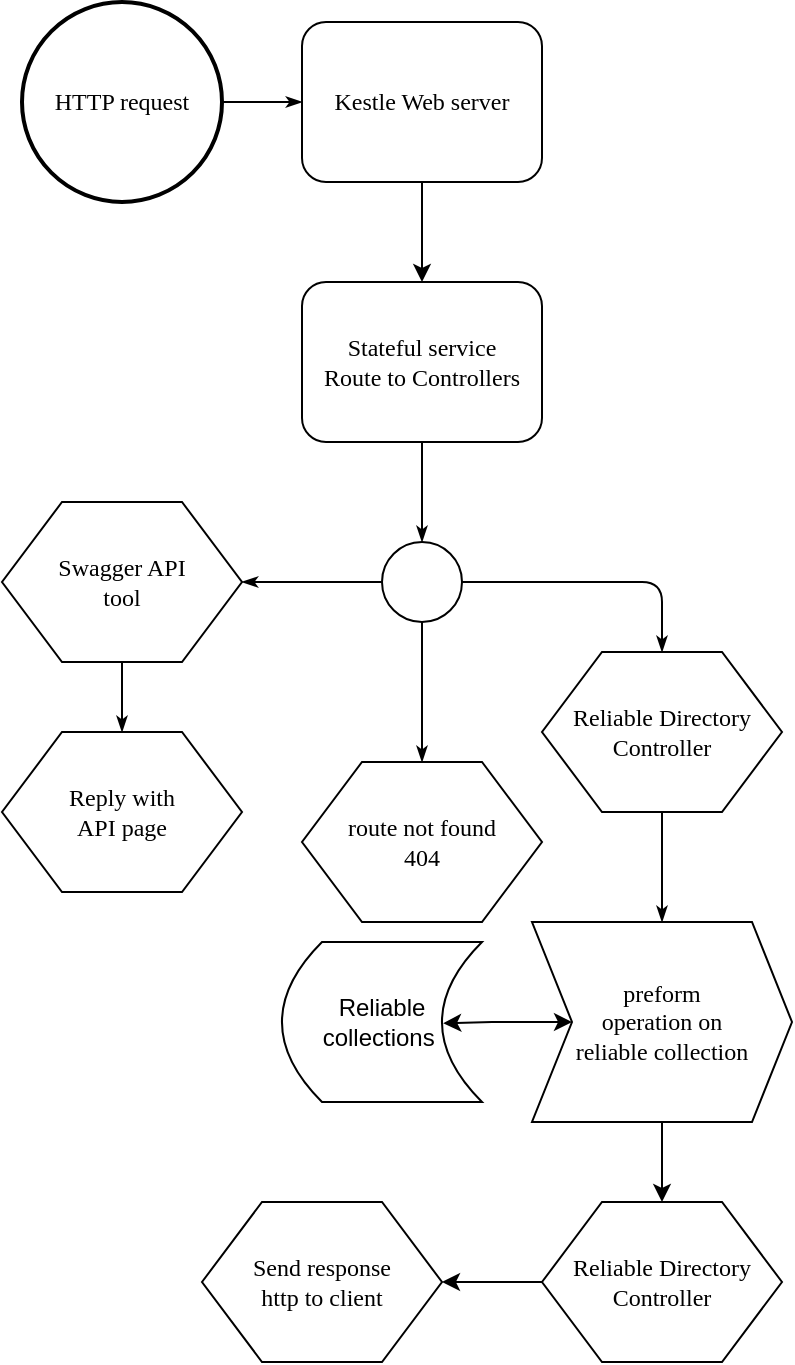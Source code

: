 <mxfile version="15.2.7" type="device"><diagram name="Page-1" id="8ce9d11a-91a2-4d17-14d8-a56ed91bf033"><mxGraphModel dx="1673" dy="887" grid="1" gridSize="10" guides="1" tooltips="1" connect="1" arrows="1" fold="1" page="1" pageScale="1" pageWidth="1100" pageHeight="850" background="none" math="0" shadow="0"><root><mxCell id="0"/><mxCell id="1" parent="0"/><mxCell id="17ea667e15c223fc-28" style="edgeStyle=orthogonalEdgeStyle;rounded=1;html=1;labelBackgroundColor=none;startArrow=none;startFill=0;startSize=5;endArrow=classicThin;endFill=1;endSize=5;jettySize=auto;orthogonalLoop=1;strokeWidth=1;fontFamily=Verdana;fontSize=8;exitX=1;exitY=0.5;exitDx=0;exitDy=0;exitPerimeter=0;" parent="1" source="b3JOJWocQ4jZE90C0LzX-9" target="17ea667e15c223fc-2" edge="1"><mxGeometry relative="1" as="geometry"><mxPoint x="130" y="100" as="sourcePoint"/></mxGeometry></mxCell><mxCell id="17ea667e15c223fc-29" style="edgeStyle=orthogonalEdgeStyle;rounded=1;html=1;labelBackgroundColor=none;startArrow=none;startFill=0;startSize=5;endArrow=classicThin;endFill=1;endSize=5;jettySize=auto;orthogonalLoop=1;strokeWidth=1;fontFamily=Verdana;fontSize=8;exitX=0.5;exitY=1;exitDx=0;exitDy=0;" parent="1" source="b3JOJWocQ4jZE90C0LzX-1" target="17ea667e15c223fc-3" edge="1"><mxGeometry relative="1" as="geometry"/></mxCell><mxCell id="b3JOJWocQ4jZE90C0LzX-2" style="edgeStyle=orthogonalEdgeStyle;rounded=0;orthogonalLoop=1;jettySize=auto;html=1;" edge="1" parent="1" source="17ea667e15c223fc-2" target="b3JOJWocQ4jZE90C0LzX-1"><mxGeometry relative="1" as="geometry"/></mxCell><mxCell id="17ea667e15c223fc-2" value="Kestle Web server" style="rounded=1;whiteSpace=wrap;html=1;shadow=0;labelBackgroundColor=none;strokeWidth=1;fontFamily=Verdana;fontSize=12;align=center;" parent="1" vertex="1"><mxGeometry x="160" y="30" width="120" height="80" as="geometry"/></mxCell><mxCell id="17ea667e15c223fc-30" style="edgeStyle=orthogonalEdgeStyle;rounded=1;html=1;labelBackgroundColor=none;startArrow=none;startFill=0;startSize=5;endArrow=classicThin;endFill=1;endSize=5;jettySize=auto;orthogonalLoop=1;strokeWidth=1;fontFamily=Verdana;fontSize=8" parent="1" source="17ea667e15c223fc-3" target="17ea667e15c223fc-5" edge="1"><mxGeometry relative="1" as="geometry"/></mxCell><mxCell id="17ea667e15c223fc-31" style="edgeStyle=orthogonalEdgeStyle;rounded=1;html=1;labelBackgroundColor=none;startArrow=none;startFill=0;startSize=5;endArrow=classicThin;endFill=1;endSize=5;jettySize=auto;orthogonalLoop=1;strokeWidth=1;fontFamily=Verdana;fontSize=8" parent="1" source="17ea667e15c223fc-3" target="17ea667e15c223fc-4" edge="1"><mxGeometry relative="1" as="geometry"/></mxCell><mxCell id="17ea667e15c223fc-60" style="edgeStyle=orthogonalEdgeStyle;rounded=1;html=1;labelBackgroundColor=none;startArrow=none;startFill=0;startSize=5;endArrow=classicThin;endFill=1;endSize=5;jettySize=auto;orthogonalLoop=1;strokeWidth=1;fontFamily=Verdana;fontSize=12;entryX=0.5;entryY=0;entryDx=0;entryDy=0;" parent="1" source="17ea667e15c223fc-3" target="17ea667e15c223fc-11" edge="1"><mxGeometry relative="1" as="geometry"><mxPoint x="230" y="550" as="targetPoint"/></mxGeometry></mxCell><mxCell id="17ea667e15c223fc-3" value="" style="ellipse;whiteSpace=wrap;html=1;rounded=1;shadow=0;labelBackgroundColor=none;strokeWidth=1;fontFamily=Verdana;fontSize=12;align=center;" parent="1" vertex="1"><mxGeometry x="200" y="290" width="40" height="40" as="geometry"/></mxCell><mxCell id="17ea667e15c223fc-39" style="edgeStyle=orthogonalEdgeStyle;rounded=1;html=1;labelBackgroundColor=none;startArrow=none;startFill=0;startSize=5;endArrow=classicThin;endFill=1;endSize=5;jettySize=auto;orthogonalLoop=1;strokeWidth=1;fontFamily=Verdana;fontSize=8;entryX=0.5;entryY=0;entryDx=0;entryDy=0;" parent="1" source="17ea667e15c223fc-4" target="b3JOJWocQ4jZE90C0LzX-3" edge="1"><mxGeometry relative="1" as="geometry"><mxPoint x="110" y="510" as="targetPoint"/></mxGeometry></mxCell><mxCell id="17ea667e15c223fc-4" value="Swagger API&lt;br&gt;tool" style="shape=hexagon;perimeter=hexagonPerimeter;whiteSpace=wrap;html=1;rounded=0;shadow=0;labelBackgroundColor=none;strokeWidth=1;fontFamily=Verdana;fontSize=12;align=center;" parent="1" vertex="1"><mxGeometry x="10" y="270" width="120" height="80" as="geometry"/></mxCell><mxCell id="17ea667e15c223fc-36" style="edgeStyle=orthogonalEdgeStyle;rounded=1;html=1;labelBackgroundColor=none;startArrow=none;startFill=0;startSize=5;endArrow=classicThin;endFill=1;endSize=5;jettySize=auto;orthogonalLoop=1;strokeWidth=1;fontFamily=Verdana;fontSize=8;entryX=0.5;entryY=0;entryDx=0;entryDy=0;" parent="1" source="17ea667e15c223fc-5" target="b3JOJWocQ4jZE90C0LzX-11" edge="1"><mxGeometry relative="1" as="geometry"><mxPoint x="340" y="470" as="targetPoint"/></mxGeometry></mxCell><mxCell id="17ea667e15c223fc-5" value="Reliable Directory&lt;br&gt;Controller" style="shape=hexagon;perimeter=hexagonPerimeter;whiteSpace=wrap;html=1;rounded=0;shadow=0;labelBackgroundColor=none;strokeWidth=1;fontFamily=Verdana;fontSize=12;align=center;" parent="1" vertex="1"><mxGeometry x="280" y="345" width="120" height="80" as="geometry"/></mxCell><mxCell id="b3JOJWocQ4jZE90C0LzX-6" style="edgeStyle=orthogonalEdgeStyle;rounded=0;orthogonalLoop=1;jettySize=auto;html=1;entryX=0.5;entryY=0;entryDx=0;entryDy=0;exitX=0.5;exitY=1;exitDx=0;exitDy=0;" edge="1" parent="1" source="b3JOJWocQ4jZE90C0LzX-11" target="b3JOJWocQ4jZE90C0LzX-5"><mxGeometry relative="1" as="geometry"><mxPoint x="329.97" y="560" as="sourcePoint"/></mxGeometry></mxCell><mxCell id="17ea667e15c223fc-11" value="route not found&lt;br&gt;404" style="shape=hexagon;perimeter=hexagonPerimeter;whiteSpace=wrap;html=1;rounded=0;shadow=0;labelBackgroundColor=none;strokeWidth=1;fontFamily=Verdana;fontSize=12;align=center;" parent="1" vertex="1"><mxGeometry x="160" y="400" width="120" height="80" as="geometry"/></mxCell><mxCell id="b3JOJWocQ4jZE90C0LzX-1" value="Stateful service&lt;br&gt;Route to Controllers" style="rounded=1;whiteSpace=wrap;html=1;shadow=0;labelBackgroundColor=none;strokeWidth=1;fontFamily=Verdana;fontSize=12;align=center;" vertex="1" parent="1"><mxGeometry x="160" y="160" width="120" height="80" as="geometry"/></mxCell><mxCell id="b3JOJWocQ4jZE90C0LzX-3" value="Reply with&lt;br&gt;API page" style="shape=hexagon;perimeter=hexagonPerimeter;whiteSpace=wrap;html=1;rounded=0;shadow=0;labelBackgroundColor=none;strokeWidth=1;fontFamily=Verdana;fontSize=12;align=center;" vertex="1" parent="1"><mxGeometry x="10" y="385" width="120" height="80" as="geometry"/></mxCell><mxCell id="b3JOJWocQ4jZE90C0LzX-15" style="edgeStyle=orthogonalEdgeStyle;rounded=0;orthogonalLoop=1;jettySize=auto;html=1;entryX=1;entryY=0.5;entryDx=0;entryDy=0;startArrow=none;startFill=0;" edge="1" parent="1" source="b3JOJWocQ4jZE90C0LzX-5" target="b3JOJWocQ4jZE90C0LzX-7"><mxGeometry relative="1" as="geometry"/></mxCell><mxCell id="b3JOJWocQ4jZE90C0LzX-5" value="Reliable Directory&lt;br&gt;Controller" style="shape=hexagon;perimeter=hexagonPerimeter;whiteSpace=wrap;html=1;rounded=0;shadow=0;labelBackgroundColor=none;strokeWidth=1;fontFamily=Verdana;fontSize=12;align=center;" vertex="1" parent="1"><mxGeometry x="280" y="620" width="120" height="80" as="geometry"/></mxCell><mxCell id="b3JOJWocQ4jZE90C0LzX-7" value="Send response&lt;br&gt;http to client" style="shape=hexagon;perimeter=hexagonPerimeter;whiteSpace=wrap;html=1;rounded=0;shadow=0;labelBackgroundColor=none;strokeWidth=1;fontFamily=Verdana;fontSize=12;align=center;" vertex="1" parent="1"><mxGeometry x="110" y="620" width="120" height="80" as="geometry"/></mxCell><mxCell id="b3JOJWocQ4jZE90C0LzX-9" value="&lt;span style=&quot;font-family: &amp;#34;verdana&amp;#34;&quot;&gt;HTTP request&lt;/span&gt;" style="strokeWidth=2;html=1;shape=mxgraph.flowchart.start_2;whiteSpace=wrap;" vertex="1" parent="1"><mxGeometry x="20" y="20" width="100" height="100" as="geometry"/></mxCell><mxCell id="b3JOJWocQ4jZE90C0LzX-14" style="edgeStyle=orthogonalEdgeStyle;rounded=0;orthogonalLoop=1;jettySize=auto;html=1;entryX=0.806;entryY=0.508;entryDx=0;entryDy=0;startArrow=classic;startFill=1;entryPerimeter=0;" edge="1" parent="1" source="b3JOJWocQ4jZE90C0LzX-11" target="b3JOJWocQ4jZE90C0LzX-12"><mxGeometry relative="1" as="geometry"/></mxCell><mxCell id="b3JOJWocQ4jZE90C0LzX-11" value="&lt;font face=&quot;verdana&quot;&gt;preform &lt;br&gt;operation on &lt;br&gt;reliable collection&lt;/font&gt;" style="shape=step;perimeter=stepPerimeter;whiteSpace=wrap;html=1;fixedSize=1;" vertex="1" parent="1"><mxGeometry x="275" y="480" width="130" height="100" as="geometry"/></mxCell><mxCell id="b3JOJWocQ4jZE90C0LzX-12" value="Reliable collections&amp;nbsp;" style="shape=dataStorage;whiteSpace=wrap;html=1;fixedSize=1;" vertex="1" parent="1"><mxGeometry x="150" y="490" width="100" height="80" as="geometry"/></mxCell></root></mxGraphModel></diagram></mxfile>